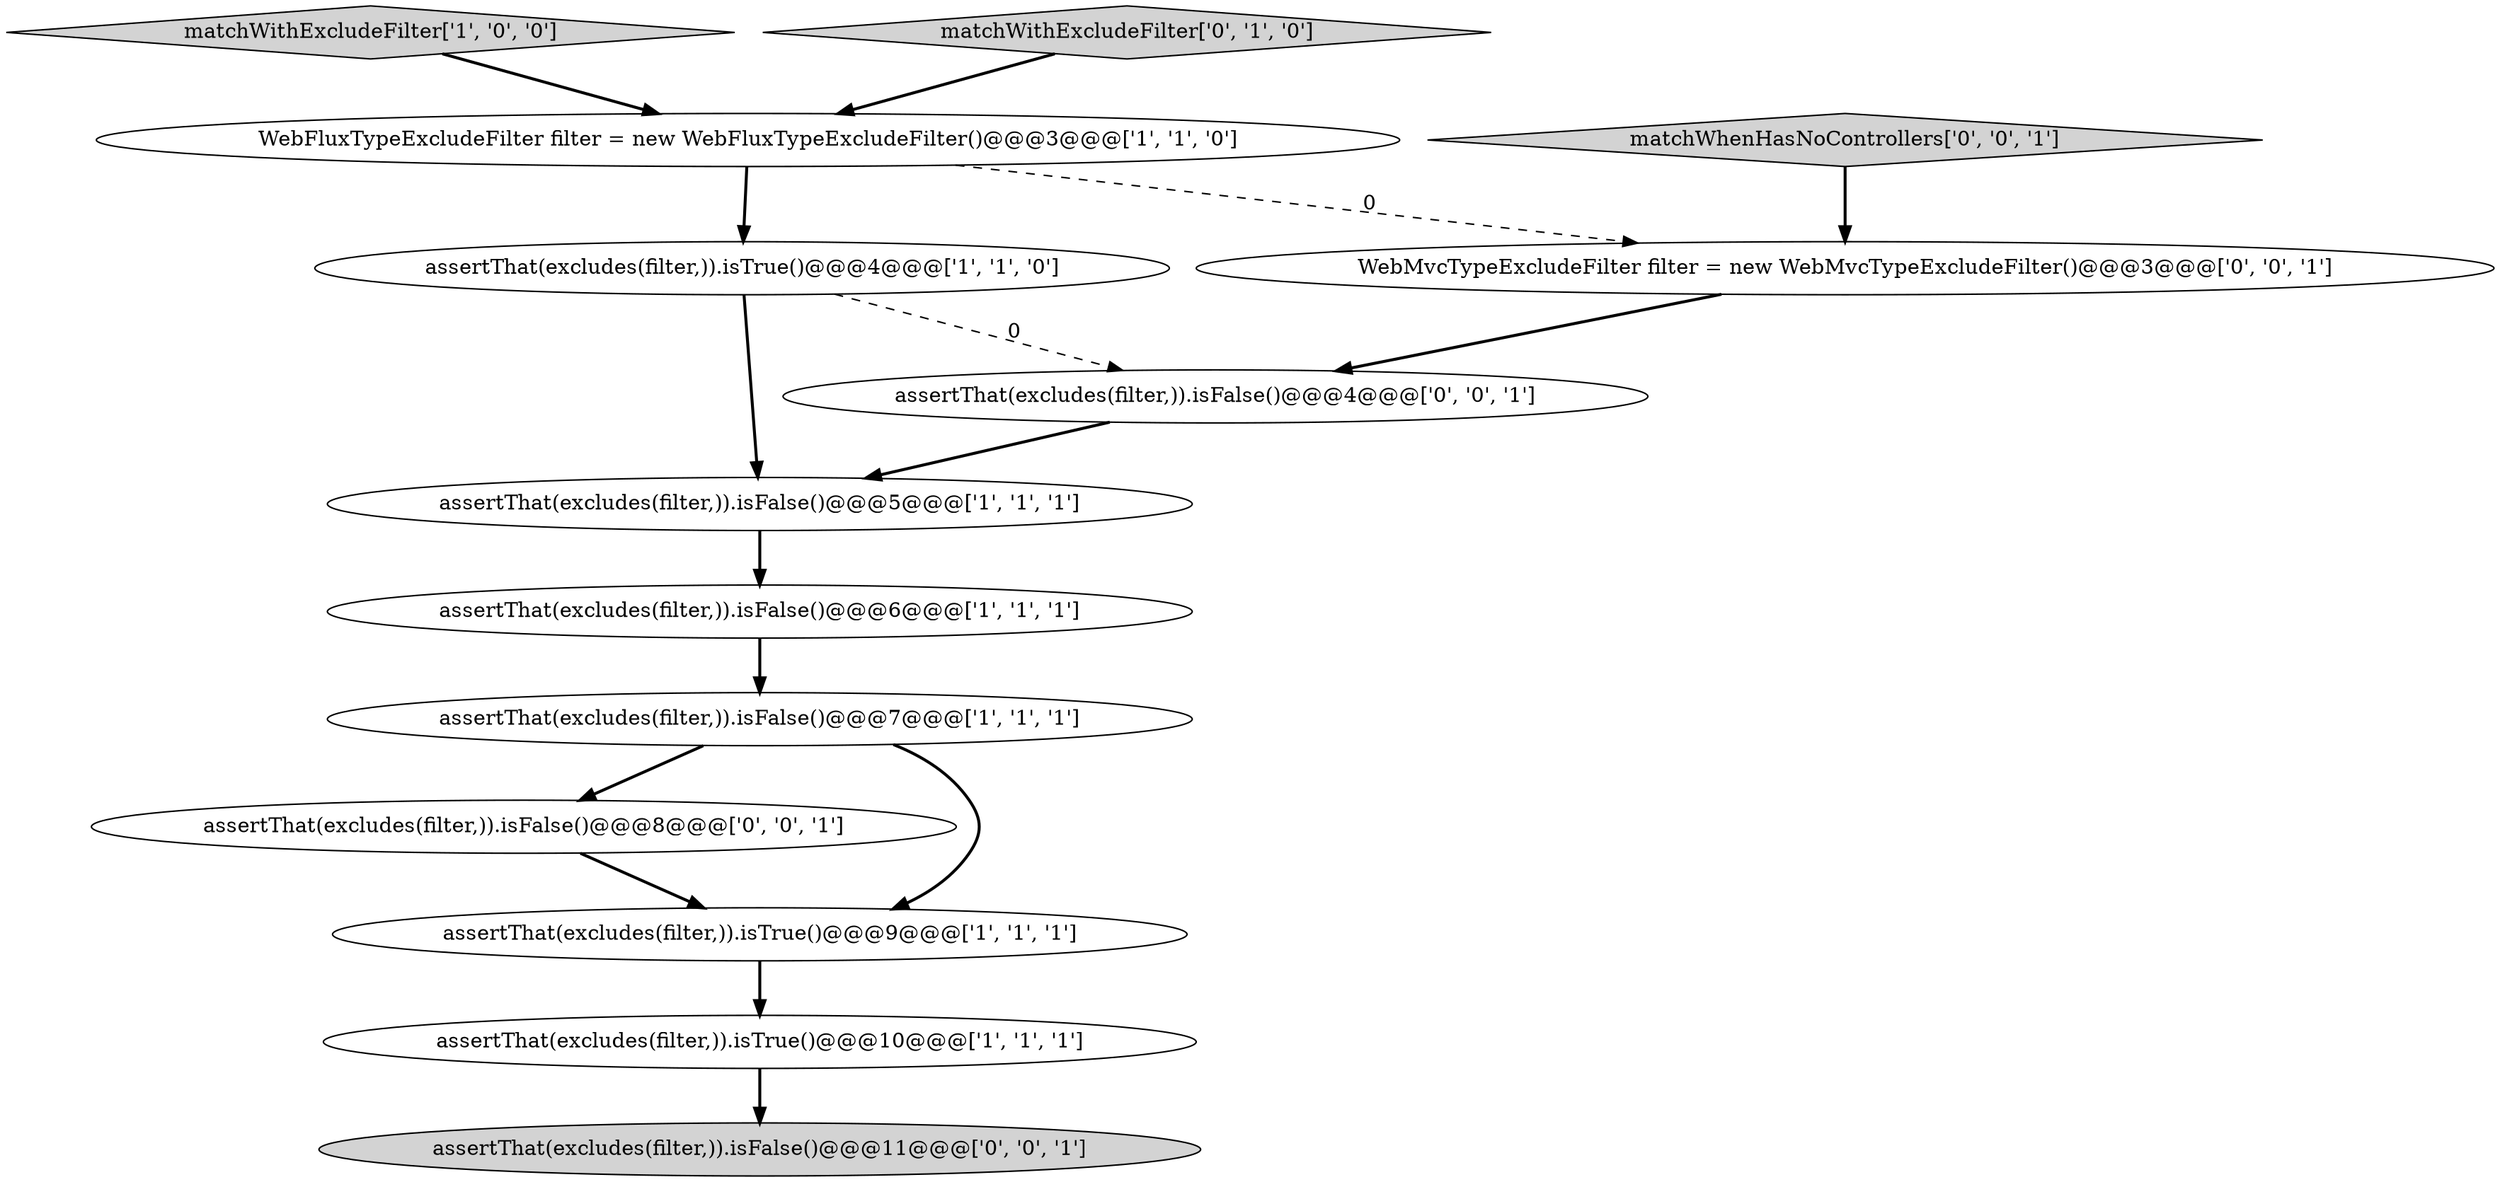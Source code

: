 digraph {
11 [style = filled, label = "assertThat(excludes(filter,)).isFalse()@@@8@@@['0', '0', '1']", fillcolor = white, shape = ellipse image = "AAA0AAABBB3BBB"];
1 [style = filled, label = "assertThat(excludes(filter,)).isTrue()@@@4@@@['1', '1', '0']", fillcolor = white, shape = ellipse image = "AAA0AAABBB1BBB"];
2 [style = filled, label = "assertThat(excludes(filter,)).isTrue()@@@10@@@['1', '1', '1']", fillcolor = white, shape = ellipse image = "AAA0AAABBB1BBB"];
0 [style = filled, label = "matchWithExcludeFilter['1', '0', '0']", fillcolor = lightgray, shape = diamond image = "AAA0AAABBB1BBB"];
6 [style = filled, label = "WebFluxTypeExcludeFilter filter = new WebFluxTypeExcludeFilter()@@@3@@@['1', '1', '0']", fillcolor = white, shape = ellipse image = "AAA0AAABBB1BBB"];
7 [style = filled, label = "assertThat(excludes(filter,)).isFalse()@@@6@@@['1', '1', '1']", fillcolor = white, shape = ellipse image = "AAA0AAABBB1BBB"];
5 [style = filled, label = "assertThat(excludes(filter,)).isFalse()@@@5@@@['1', '1', '1']", fillcolor = white, shape = ellipse image = "AAA0AAABBB1BBB"];
12 [style = filled, label = "assertThat(excludes(filter,)).isFalse()@@@11@@@['0', '0', '1']", fillcolor = lightgray, shape = ellipse image = "AAA0AAABBB3BBB"];
10 [style = filled, label = "matchWhenHasNoControllers['0', '0', '1']", fillcolor = lightgray, shape = diamond image = "AAA0AAABBB3BBB"];
13 [style = filled, label = "assertThat(excludes(filter,)).isFalse()@@@4@@@['0', '0', '1']", fillcolor = white, shape = ellipse image = "AAA0AAABBB3BBB"];
8 [style = filled, label = "matchWithExcludeFilter['0', '1', '0']", fillcolor = lightgray, shape = diamond image = "AAA0AAABBB2BBB"];
9 [style = filled, label = "WebMvcTypeExcludeFilter filter = new WebMvcTypeExcludeFilter()@@@3@@@['0', '0', '1']", fillcolor = white, shape = ellipse image = "AAA0AAABBB3BBB"];
4 [style = filled, label = "assertThat(excludes(filter,)).isTrue()@@@9@@@['1', '1', '1']", fillcolor = white, shape = ellipse image = "AAA0AAABBB1BBB"];
3 [style = filled, label = "assertThat(excludes(filter,)).isFalse()@@@7@@@['1', '1', '1']", fillcolor = white, shape = ellipse image = "AAA0AAABBB1BBB"];
1->5 [style = bold, label=""];
3->11 [style = bold, label=""];
6->1 [style = bold, label=""];
5->7 [style = bold, label=""];
10->9 [style = bold, label=""];
8->6 [style = bold, label=""];
1->13 [style = dashed, label="0"];
4->2 [style = bold, label=""];
6->9 [style = dashed, label="0"];
0->6 [style = bold, label=""];
3->4 [style = bold, label=""];
7->3 [style = bold, label=""];
2->12 [style = bold, label=""];
11->4 [style = bold, label=""];
9->13 [style = bold, label=""];
13->5 [style = bold, label=""];
}
